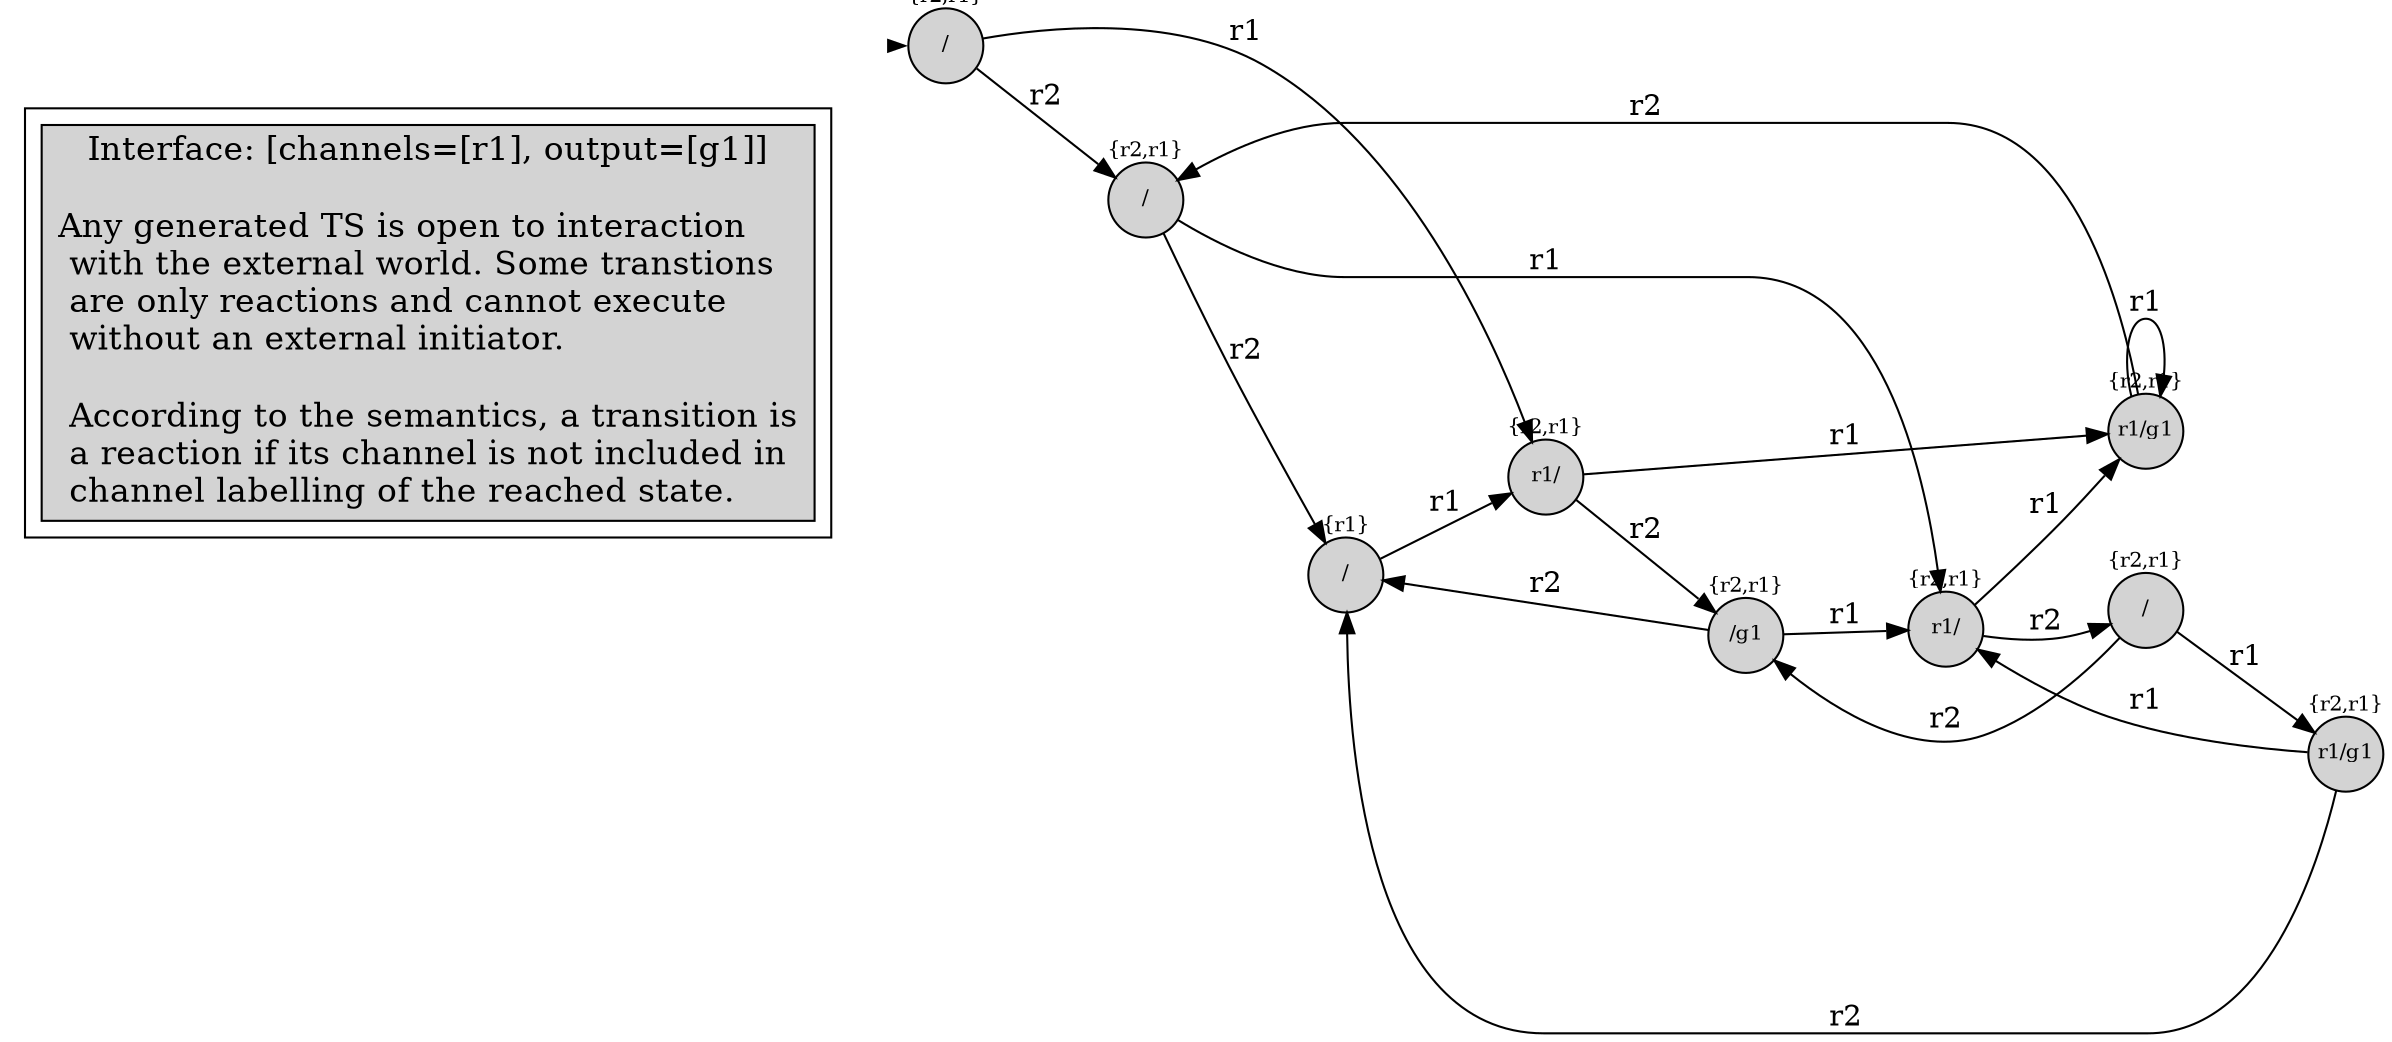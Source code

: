 digraph G {
graph [rankdir=LR,ranksep=.6,nodesep=0.5];


subgraph cluster_L { "" [shape=box fontsize=16 style="filled" label=

"Interface: [channels=[r1], output=[g1]]

Any generated TS is open to interaction\l with the external world. Some transtions\l are only reactions and cannot execute\l without an external initiator.\l\l According to the semantics, a transition is\l a reaction if its channel is not included in\l channel labelling of the reached state.\l"]}





node[shape=circle style=filled fixedsize=true fontsize=10]

init [shape=point,style=invis];
	13[label="{r2,r1}

/g1


"]

	9[label="{r1}

/


"]

	8[label="{r2,r1}

r1/g1


"]

	14[label="{r2,r1}

/


"]

	10[label="{r2,r1}

r1/


"]

	0[label="{r2,r1}

/


"]

	2[label="{r2,r1}

/


"]

	6[label="{r2,r1}

r1/


"]

	12[label="{r2,r1}

r1/g1


"]

	 init -> 0[penwidth=0,tooltip="initial state"];

	6 -> 13[label="r2"];

	6 -> 8[label="r1"];

	10 -> 8[label="r1"];

	9 -> 6[label="r1"];

	8 -> 8[label="r1"];

	13 -> 9[label="r2"];

	12 -> 10[label="r1"];

	14 -> 13[label="r2"];

	0 -> 2[label="r2"];

	12 -> 9[label="r2"];

	2 -> 10[label="r1"];

	14 -> 12[label="r1"];

	0 -> 6[label="r1"];

	10 -> 14[label="r2"];

	13 -> 10[label="r1"];

	2 -> 9[label="r2"];

	8 -> 2[label="r2"];


}
